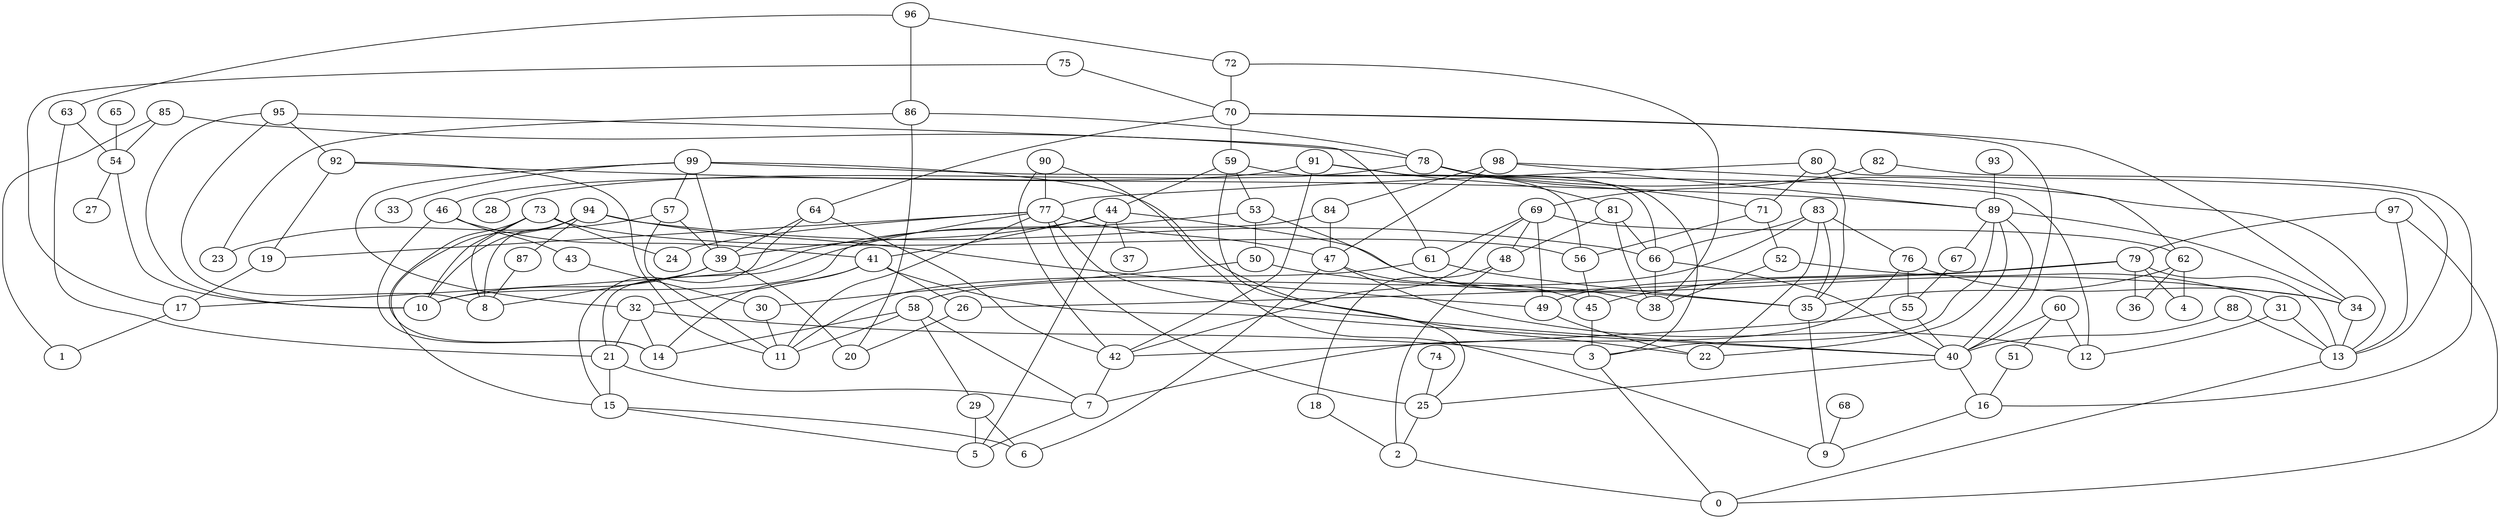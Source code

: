 /* Created by igraph 0.7.0 */
graph {
  0;
  1;
  2;
  3;
  4;
  5;
  6;
  7;
  8;
  9;
  10;
  11;
  12;
  13;
  14;
  15;
  16;
  17;
  18;
  19;
  20;
  21;
  22;
  23;
  24;
  25;
  26;
  27;
  28;
  29;
  30;
  31;
  32;
  33;
  34;
  35;
  36;
  37;
  38;
  39;
  40;
  41;
  42;
  43;
  44;
  45;
  46;
  47;
  48;
  49;
  50;
  51;
  52;
  53;
  54;
  55;
  56;
  57;
  58;
  59;
  60;
  61;
  62;
  63;
  64;
  65;
  66;
  67;
  68;
  69;
  70;
  71;
  72;
  73;
  74;
  75;
  76;
  77;
  78;
  79;
  80;
  81;
  82;
  83;
  84;
  85;
  86;
  87;
  88;
  89;
  90;
  91;
  92;
  93;
  94;
  95;
  96;
  97;
  98;
  99;

  2 -- 0;
  3 -- 0;
  13 -- 0;
  97 -- 0;
  17 -- 1;
  85 -- 1;
  18 -- 2;
  25 -- 2;
  48 -- 2;
  32 -- 3;
  45 -- 3;
  78 -- 3;
  89 -- 3;
  62 -- 4;
  79 -- 4;
  7 -- 5;
  15 -- 5;
  29 -- 5;
  44 -- 5;
  15 -- 6;
  29 -- 6;
  47 -- 6;
  21 -- 7;
  42 -- 7;
  58 -- 7;
  76 -- 7;
  39 -- 8;
  73 -- 8;
  87 -- 8;
  94 -- 8;
  95 -- 8;
  16 -- 9;
  35 -- 9;
  68 -- 9;
  90 -- 9;
  39 -- 10;
  54 -- 10;
  73 -- 10;
  84 -- 10;
  94 -- 10;
  95 -- 10;
  30 -- 11;
  57 -- 11;
  58 -- 11;
  61 -- 11;
  77 -- 11;
  92 -- 11;
  31 -- 12;
  47 -- 12;
  60 -- 12;
  99 -- 12;
  31 -- 13;
  34 -- 13;
  78 -- 13;
  79 -- 13;
  80 -- 13;
  88 -- 13;
  97 -- 13;
  32 -- 14;
  41 -- 14;
  46 -- 14;
  58 -- 14;
  73 -- 14;
  21 -- 15;
  64 -- 15;
  94 -- 15;
  40 -- 16;
  51 -- 16;
  82 -- 16;
  19 -- 17;
  53 -- 17;
  75 -- 17;
  48 -- 18;
  77 -- 19;
  92 -- 19;
  26 -- 20;
  39 -- 20;
  86 -- 20;
  32 -- 21;
  63 -- 21;
  77 -- 21;
  49 -- 22;
  83 -- 22;
  89 -- 22;
  99 -- 22;
  57 -- 23;
  86 -- 23;
  73 -- 24;
  77 -- 24;
  40 -- 25;
  59 -- 25;
  74 -- 25;
  77 -- 25;
  41 -- 26;
  79 -- 26;
  54 -- 27;
  78 -- 28;
  58 -- 29;
  43 -- 30;
  50 -- 30;
  52 -- 31;
  41 -- 32;
  99 -- 32;
  99 -- 33;
  50 -- 34;
  70 -- 34;
  76 -- 34;
  89 -- 34;
  44 -- 35;
  61 -- 35;
  62 -- 35;
  80 -- 35;
  83 -- 35;
  62 -- 36;
  79 -- 36;
  44 -- 37;
  52 -- 38;
  53 -- 38;
  66 -- 38;
  72 -- 38;
  81 -- 38;
  44 -- 39;
  57 -- 39;
  64 -- 39;
  99 -- 39;
  41 -- 40;
  55 -- 40;
  60 -- 40;
  66 -- 40;
  70 -- 40;
  77 -- 40;
  88 -- 40;
  89 -- 40;
  44 -- 41;
  46 -- 41;
  55 -- 42;
  64 -- 42;
  69 -- 42;
  90 -- 42;
  91 -- 42;
  46 -- 43;
  59 -- 44;
  47 -- 45;
  56 -- 45;
  79 -- 45;
  91 -- 46;
  77 -- 47;
  84 -- 47;
  98 -- 47;
  69 -- 48;
  81 -- 48;
  69 -- 49;
  79 -- 49;
  94 -- 49;
  53 -- 50;
  60 -- 51;
  71 -- 52;
  59 -- 53;
  63 -- 54;
  65 -- 54;
  85 -- 54;
  67 -- 55;
  76 -- 55;
  59 -- 56;
  71 -- 56;
  73 -- 56;
  99 -- 57;
  83 -- 58;
  70 -- 59;
  69 -- 61;
  95 -- 61;
  69 -- 62;
  98 -- 62;
  96 -- 63;
  70 -- 64;
  81 -- 66;
  83 -- 66;
  91 -- 66;
  94 -- 66;
  89 -- 67;
  82 -- 69;
  72 -- 70;
  75 -- 70;
  78 -- 71;
  80 -- 71;
  96 -- 72;
  83 -- 76;
  80 -- 77;
  90 -- 77;
  85 -- 78;
  86 -- 78;
  97 -- 79;
  91 -- 81;
  98 -- 84;
  96 -- 86;
  94 -- 87;
  92 -- 89;
  93 -- 89;
  98 -- 89;
  95 -- 92;
}
